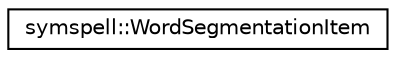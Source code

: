 digraph "Graphical Class Hierarchy"
{
 // LATEX_PDF_SIZE
  edge [fontname="Helvetica",fontsize="10",labelfontname="Helvetica",labelfontsize="10"];
  node [fontname="Helvetica",fontsize="10",shape=record];
  rankdir="LR";
  Node0 [label="symspell::WordSegmentationItem",height=0.2,width=0.4,color="black", fillcolor="white", style="filled",URL="$classsymspell_1_1_word_segmentation_item.html",tooltip="SymSpell element."];
}
